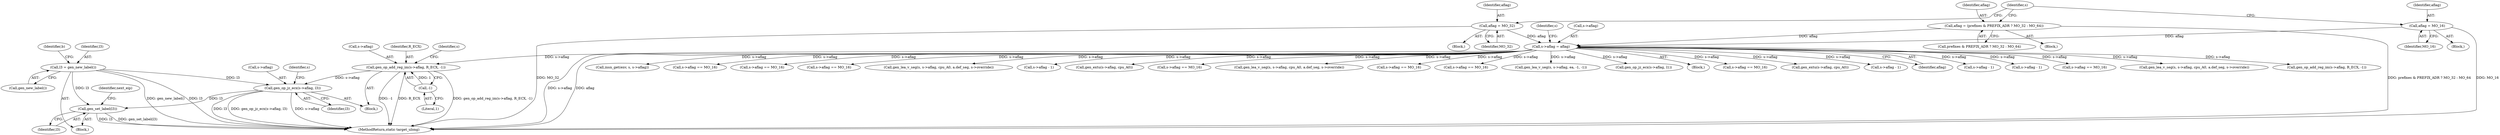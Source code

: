 digraph "0_qemu_30663fd26c0307e414622c7a8607fbc04f92ec14@pointer" {
"1007931" [label="(Call,gen_op_jz_ecx(s->aflag, l3))"];
"1007924" [label="(Call,gen_op_add_reg_im(s->aflag, R_ECX, -1))"];
"1001012" [label="(Call,s->aflag = aflag)"];
"1000999" [label="(Call,aflag = MO_32)"];
"1001004" [label="(Call,aflag = MO_16)"];
"1000959" [label="(Call,aflag = (prefixes & PREFIX_ADR ? MO_32 : MO_64))"];
"1007929" [label="(Call,-1)"];
"1007913" [label="(Call,l3 = gen_new_label())"];
"1007969" [label="(Call,gen_set_label(l3))"];
"1003826" [label="(Call,insn_get(env, s, s->aflag))"];
"1007917" [label="(Identifier,b)"];
"1010247" [label="(Call,s->aflag == MO_16)"];
"1010415" [label="(Call,s->aflag == MO_16)"];
"1001006" [label="(Identifier,MO_16)"];
"1000961" [label="(Call,prefixes & PREFIX_ADR ? MO_32 : MO_64)"];
"1007930" [label="(Literal,1)"];
"1000960" [label="(Identifier,aflag)"];
"1007929" [label="(Call,-1)"];
"1010113" [label="(Call,s->aflag == MO_16)"];
"1007931" [label="(Call,gen_op_jz_ecx(s->aflag, l3))"];
"1000998" [label="(Block,)"];
"1001003" [label="(Block,)"];
"1007925" [label="(Call,s->aflag)"];
"1010702" [label="(Call,gen_lea_v_seg(s, s->aflag, cpu_A0, a.def_seg, s->override))"];
"1008886" [label="(Call,s->aflag - 1)"];
"1008582" [label="(Call,gen_extu(s->aflag, cpu_A0))"];
"1001009" [label="(Identifier,s)"];
"1001004" [label="(Call,aflag = MO_16)"];
"1000945" [label="(Block,)"];
"1010667" [label="(Call,s->aflag == MO_16)"];
"1007969" [label="(Call,gen_set_label(l3))"];
"1007047" [label="(Call,gen_lea_v_seg(s, s->aflag, cpu_A0, a.def_seg, s->override))"];
"1007875" [label="(Block,)"];
"1007928" [label="(Identifier,R_ECX)"];
"1007913" [label="(Call,l3 = gen_new_label())"];
"1007915" [label="(Call,gen_new_label())"];
"1007970" [label="(Identifier,l3)"];
"1007972" [label="(Identifier,next_eip)"];
"1010510" [label="(Call,s->aflag == MO_16)"];
"1001005" [label="(Identifier,aflag)"];
"1010048" [label="(Call,s->aflag == MO_16)"];
"1001001" [label="(Identifier,MO_32)"];
"1003778" [label="(Call,gen_lea_v_seg(s, s->aflag, ea, -1, -1))"];
"1007932" [label="(Call,s->aflag)"];
"1007963" [label="(Call,gen_op_jz_ecx(s->aflag, l1))"];
"1000567" [label="(Block,)"];
"1010078" [label="(Call,s->aflag == MO_16)"];
"1003881" [label="(Call,gen_extu(s->aflag, cpu_A0))"];
"1000999" [label="(Call,aflag = MO_32)"];
"1007924" [label="(Call,gen_op_add_reg_im(s->aflag, R_ECX, -1))"];
"1009016" [label="(Call,s->aflag - 1)"];
"1000959" [label="(Call,aflag = (prefixes & PREFIX_ADR ? MO_32 : MO_64))"];
"1001016" [label="(Identifier,aflag)"];
"1001000" [label="(Identifier,aflag)"];
"1001019" [label="(Identifier,s)"];
"1007933" [label="(Identifier,s)"];
"1009188" [label="(Call,s->aflag - 1)"];
"1011840" [label="(MethodReturn,static target_ulong)"];
"1001012" [label="(Call,s->aflag = aflag)"];
"1007914" [label="(Identifier,l3)"];
"1008968" [label="(Call,s->aflag - 1)"];
"1007935" [label="(Identifier,l3)"];
"1010536" [label="(Call,s->aflag == MO_16)"];
"1010282" [label="(Call,gen_lea_v_seg(s, s->aflag, cpu_A0, a.def_seg, s->override))"];
"1007937" [label="(Identifier,s)"];
"1007948" [label="(Call,gen_op_add_reg_im(s->aflag, R_ECX, -1))"];
"1007921" [label="(Block,)"];
"1001013" [label="(Call,s->aflag)"];
"1007931" -> "1007921"  [label="AST: "];
"1007931" -> "1007935"  [label="CFG: "];
"1007932" -> "1007931"  [label="AST: "];
"1007935" -> "1007931"  [label="AST: "];
"1007937" -> "1007931"  [label="CFG: "];
"1007931" -> "1011840"  [label="DDG: gen_op_jz_ecx(s->aflag, l3)"];
"1007931" -> "1011840"  [label="DDG: s->aflag"];
"1007931" -> "1011840"  [label="DDG: l3"];
"1007924" -> "1007931"  [label="DDG: s->aflag"];
"1007913" -> "1007931"  [label="DDG: l3"];
"1007931" -> "1007969"  [label="DDG: l3"];
"1007924" -> "1007921"  [label="AST: "];
"1007924" -> "1007929"  [label="CFG: "];
"1007925" -> "1007924"  [label="AST: "];
"1007928" -> "1007924"  [label="AST: "];
"1007929" -> "1007924"  [label="AST: "];
"1007933" -> "1007924"  [label="CFG: "];
"1007924" -> "1011840"  [label="DDG: -1"];
"1007924" -> "1011840"  [label="DDG: R_ECX"];
"1007924" -> "1011840"  [label="DDG: gen_op_add_reg_im(s->aflag, R_ECX, -1)"];
"1001012" -> "1007924"  [label="DDG: s->aflag"];
"1007929" -> "1007924"  [label="DDG: 1"];
"1001012" -> "1000567"  [label="AST: "];
"1001012" -> "1001016"  [label="CFG: "];
"1001013" -> "1001012"  [label="AST: "];
"1001016" -> "1001012"  [label="AST: "];
"1001019" -> "1001012"  [label="CFG: "];
"1001012" -> "1011840"  [label="DDG: aflag"];
"1001012" -> "1011840"  [label="DDG: s->aflag"];
"1000999" -> "1001012"  [label="DDG: aflag"];
"1001004" -> "1001012"  [label="DDG: aflag"];
"1000959" -> "1001012"  [label="DDG: aflag"];
"1001012" -> "1003778"  [label="DDG: s->aflag"];
"1001012" -> "1003826"  [label="DDG: s->aflag"];
"1001012" -> "1003881"  [label="DDG: s->aflag"];
"1001012" -> "1007047"  [label="DDG: s->aflag"];
"1001012" -> "1007948"  [label="DDG: s->aflag"];
"1001012" -> "1007963"  [label="DDG: s->aflag"];
"1001012" -> "1008582"  [label="DDG: s->aflag"];
"1001012" -> "1008886"  [label="DDG: s->aflag"];
"1001012" -> "1008968"  [label="DDG: s->aflag"];
"1001012" -> "1009016"  [label="DDG: s->aflag"];
"1001012" -> "1009188"  [label="DDG: s->aflag"];
"1001012" -> "1010048"  [label="DDG: s->aflag"];
"1001012" -> "1010078"  [label="DDG: s->aflag"];
"1001012" -> "1010113"  [label="DDG: s->aflag"];
"1001012" -> "1010247"  [label="DDG: s->aflag"];
"1001012" -> "1010282"  [label="DDG: s->aflag"];
"1001012" -> "1010415"  [label="DDG: s->aflag"];
"1001012" -> "1010510"  [label="DDG: s->aflag"];
"1001012" -> "1010536"  [label="DDG: s->aflag"];
"1001012" -> "1010667"  [label="DDG: s->aflag"];
"1001012" -> "1010702"  [label="DDG: s->aflag"];
"1000999" -> "1000998"  [label="AST: "];
"1000999" -> "1001001"  [label="CFG: "];
"1001000" -> "1000999"  [label="AST: "];
"1001001" -> "1000999"  [label="AST: "];
"1001009" -> "1000999"  [label="CFG: "];
"1000999" -> "1011840"  [label="DDG: MO_32"];
"1001004" -> "1001003"  [label="AST: "];
"1001004" -> "1001006"  [label="CFG: "];
"1001005" -> "1001004"  [label="AST: "];
"1001006" -> "1001004"  [label="AST: "];
"1001009" -> "1001004"  [label="CFG: "];
"1001004" -> "1011840"  [label="DDG: MO_16"];
"1000959" -> "1000945"  [label="AST: "];
"1000959" -> "1000961"  [label="CFG: "];
"1000960" -> "1000959"  [label="AST: "];
"1000961" -> "1000959"  [label="AST: "];
"1001009" -> "1000959"  [label="CFG: "];
"1000959" -> "1011840"  [label="DDG: prefixes & PREFIX_ADR ? MO_32 : MO_64"];
"1007929" -> "1007930"  [label="CFG: "];
"1007930" -> "1007929"  [label="AST: "];
"1007913" -> "1007875"  [label="AST: "];
"1007913" -> "1007915"  [label="CFG: "];
"1007914" -> "1007913"  [label="AST: "];
"1007915" -> "1007913"  [label="AST: "];
"1007917" -> "1007913"  [label="CFG: "];
"1007913" -> "1011840"  [label="DDG: gen_new_label()"];
"1007913" -> "1011840"  [label="DDG: l3"];
"1007913" -> "1007969"  [label="DDG: l3"];
"1007969" -> "1007875"  [label="AST: "];
"1007969" -> "1007970"  [label="CFG: "];
"1007970" -> "1007969"  [label="AST: "];
"1007972" -> "1007969"  [label="CFG: "];
"1007969" -> "1011840"  [label="DDG: l3"];
"1007969" -> "1011840"  [label="DDG: gen_set_label(l3)"];
}

